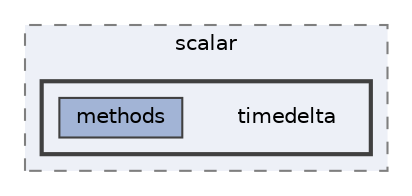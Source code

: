 digraph "/home/jam/Research/IRES-2025/dev/src/llm-scripts/testing/hypothesis-testing/hyp-env/lib/python3.12/site-packages/pandas/tests/scalar/timedelta"
{
 // LATEX_PDF_SIZE
  bgcolor="transparent";
  edge [fontname=Helvetica,fontsize=10,labelfontname=Helvetica,labelfontsize=10];
  node [fontname=Helvetica,fontsize=10,shape=box,height=0.2,width=0.4];
  compound=true
  subgraph clusterdir_0126e1dcbb3a4a0720bd0da23a1141a7 {
    graph [ bgcolor="#edf0f7", pencolor="grey50", label="scalar", fontname=Helvetica,fontsize=10 style="filled,dashed", URL="dir_0126e1dcbb3a4a0720bd0da23a1141a7.html",tooltip=""]
  subgraph clusterdir_ff61587d49759f89b99746b210674897 {
    graph [ bgcolor="#edf0f7", pencolor="grey25", label="", fontname=Helvetica,fontsize=10 style="filled,bold", URL="dir_ff61587d49759f89b99746b210674897.html",tooltip=""]
    dir_ff61587d49759f89b99746b210674897 [shape=plaintext, label="timedelta"];
  dir_2be2e104daeb55be2b20be83e9e9cebe [label="methods", fillcolor="#a2b4d6", color="grey25", style="filled", URL="dir_2be2e104daeb55be2b20be83e9e9cebe.html",tooltip=""];
  }
  }
}
